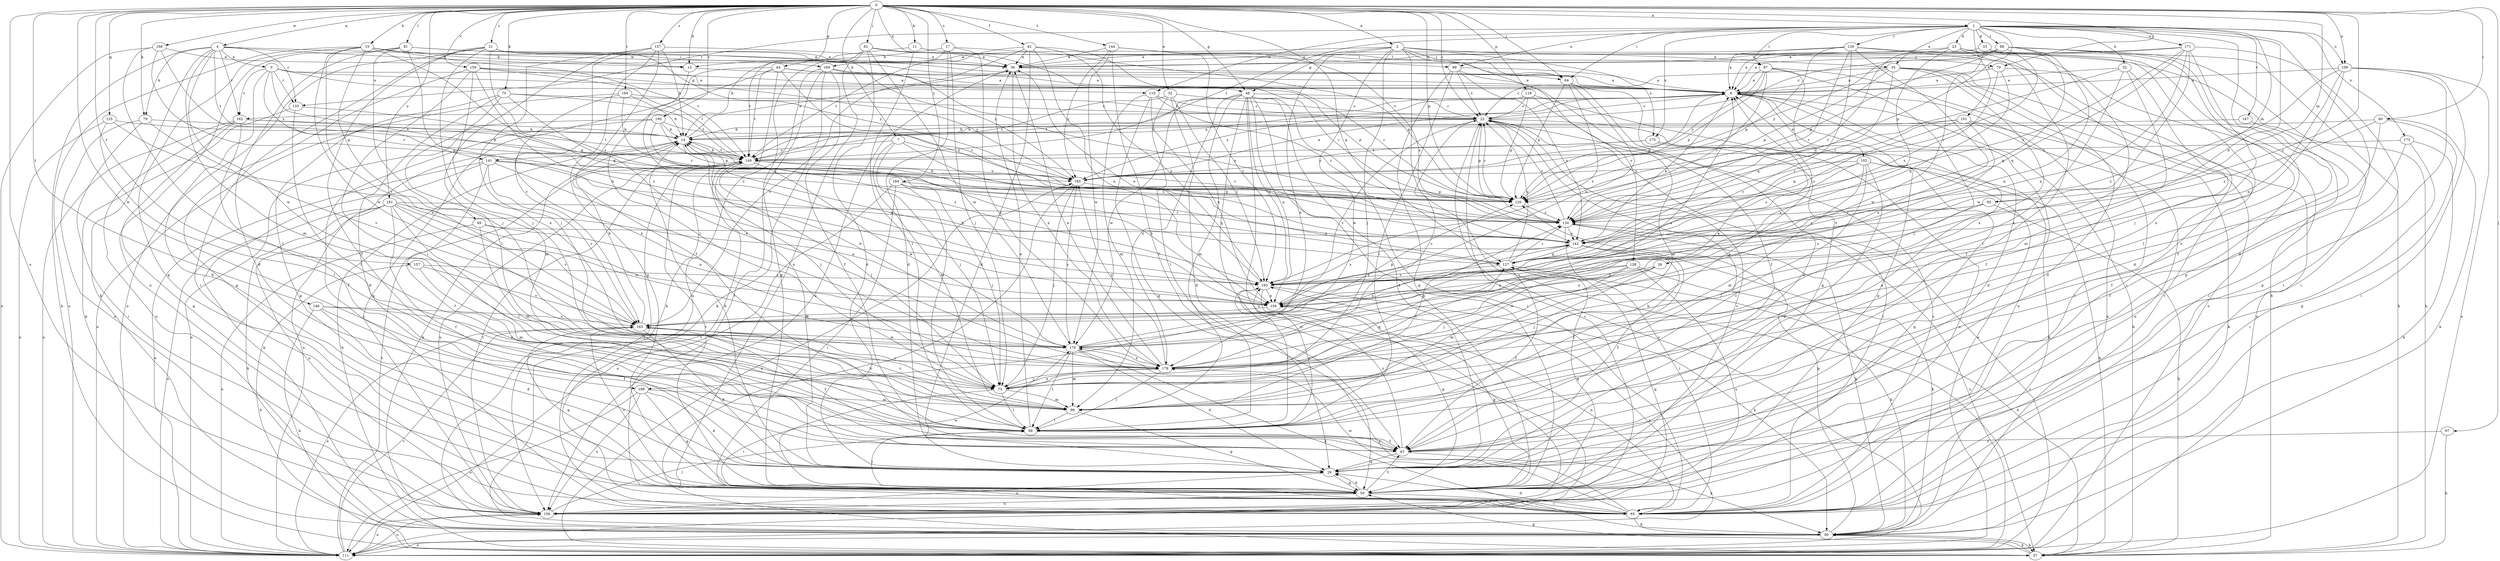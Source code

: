 strict digraph  {
0;
1;
2;
4;
5;
6;
7;
10;
11;
13;
14;
17;
21;
22;
23;
26;
29;
32;
33;
35;
36;
42;
43;
44;
48;
49;
50;
52;
57;
60;
61;
64;
65;
67;
70;
73;
75;
79;
80;
81;
86;
87;
88;
93;
96;
99;
101;
102;
104;
108;
110;
111;
119;
120;
125;
127;
130;
133;
134;
137;
138;
141;
142;
144;
146;
147;
149;
156;
157;
159;
160;
162;
163;
166;
168;
169;
170;
171;
173;
175;
178;
181;
184;
185;
190;
193;
0 -> 1  [label=a];
0 -> 2  [label=a];
0 -> 4  [label=a];
0 -> 7  [label=b];
0 -> 10  [label=b];
0 -> 11  [label=b];
0 -> 13  [label=b];
0 -> 17  [label=c];
0 -> 21  [label=c];
0 -> 22  [label=c];
0 -> 32  [label=e];
0 -> 42  [label=f];
0 -> 44  [label=g];
0 -> 48  [label=g];
0 -> 60  [label=i];
0 -> 61  [label=i];
0 -> 64  [label=i];
0 -> 67  [label=j];
0 -> 70  [label=j];
0 -> 75  [label=k];
0 -> 79  [label=k];
0 -> 81  [label=l];
0 -> 93  [label=m];
0 -> 99  [label=n];
0 -> 108  [label=o];
0 -> 119  [label=p];
0 -> 120  [label=p];
0 -> 125  [label=q];
0 -> 127  [label=q];
0 -> 137  [label=s];
0 -> 144  [label=t];
0 -> 146  [label=t];
0 -> 156  [label=u];
0 -> 157  [label=v];
0 -> 159  [label=v];
0 -> 160  [label=v];
0 -> 166  [label=w];
0 -> 168  [label=w];
0 -> 181  [label=y];
0 -> 184  [label=y];
0 -> 190  [label=z];
0 -> 193  [label=z];
1 -> 23  [label=d];
1 -> 26  [label=d];
1 -> 29  [label=d];
1 -> 33  [label=e];
1 -> 35  [label=e];
1 -> 52  [label=h];
1 -> 57  [label=h];
1 -> 64  [label=i];
1 -> 86  [label=l];
1 -> 87  [label=l];
1 -> 93  [label=m];
1 -> 99  [label=n];
1 -> 101  [label=n];
1 -> 108  [label=o];
1 -> 110  [label=o];
1 -> 120  [label=p];
1 -> 130  [label=r];
1 -> 133  [label=r];
1 -> 147  [label=t];
1 -> 149  [label=t];
1 -> 171  [label=x];
1 -> 173  [label=x];
1 -> 175  [label=x];
2 -> 35  [label=e];
2 -> 48  [label=g];
2 -> 57  [label=h];
2 -> 64  [label=i];
2 -> 70  [label=j];
2 -> 73  [label=j];
2 -> 138  [label=s];
2 -> 168  [label=w];
2 -> 169  [label=w];
2 -> 175  [label=x];
2 -> 178  [label=x];
4 -> 5  [label=a];
4 -> 13  [label=b];
4 -> 57  [label=h];
4 -> 79  [label=k];
4 -> 80  [label=k];
4 -> 96  [label=m];
4 -> 133  [label=r];
4 -> 149  [label=t];
4 -> 162  [label=v];
4 -> 169  [label=w];
4 -> 170  [label=w];
5 -> 6  [label=a];
5 -> 29  [label=d];
5 -> 48  [label=g];
5 -> 110  [label=o];
5 -> 120  [label=p];
5 -> 133  [label=r];
5 -> 141  [label=s];
5 -> 162  [label=v];
6 -> 22  [label=c];
6 -> 29  [label=d];
6 -> 57  [label=h];
6 -> 102  [label=n];
6 -> 120  [label=p];
6 -> 156  [label=u];
6 -> 162  [label=v];
6 -> 185  [label=y];
7 -> 73  [label=j];
7 -> 96  [label=m];
7 -> 134  [label=r];
7 -> 141  [label=s];
7 -> 142  [label=s];
10 -> 13  [label=b];
10 -> 49  [label=g];
10 -> 50  [label=g];
10 -> 64  [label=i];
10 -> 111  [label=o];
10 -> 127  [label=q];
10 -> 149  [label=t];
10 -> 163  [label=v];
10 -> 170  [label=w];
11 -> 64  [label=i];
11 -> 87  [label=l];
11 -> 88  [label=l];
11 -> 149  [label=t];
13 -> 6  [label=a];
13 -> 193  [label=z];
14 -> 36  [label=e];
14 -> 73  [label=j];
14 -> 80  [label=k];
14 -> 111  [label=o];
14 -> 149  [label=t];
17 -> 13  [label=b];
17 -> 14  [label=b];
17 -> 29  [label=d];
17 -> 73  [label=j];
17 -> 120  [label=p];
17 -> 178  [label=x];
21 -> 6  [label=a];
21 -> 36  [label=e];
21 -> 43  [label=f];
21 -> 65  [label=i];
21 -> 73  [label=j];
21 -> 111  [label=o];
21 -> 142  [label=s];
21 -> 185  [label=y];
22 -> 14  [label=b];
22 -> 65  [label=i];
22 -> 111  [label=o];
22 -> 120  [label=p];
22 -> 163  [label=v];
23 -> 36  [label=e];
23 -> 43  [label=f];
23 -> 57  [label=h];
23 -> 111  [label=o];
23 -> 134  [label=r];
23 -> 178  [label=x];
26 -> 73  [label=j];
26 -> 104  [label=n];
26 -> 170  [label=w];
26 -> 193  [label=z];
29 -> 6  [label=a];
29 -> 14  [label=b];
29 -> 22  [label=c];
29 -> 50  [label=g];
29 -> 156  [label=u];
32 -> 22  [label=c];
32 -> 29  [label=d];
32 -> 88  [label=l];
32 -> 149  [label=t];
32 -> 193  [label=z];
33 -> 29  [label=d];
33 -> 36  [label=e];
33 -> 50  [label=g];
33 -> 88  [label=l];
33 -> 170  [label=w];
35 -> 6  [label=a];
35 -> 22  [label=c];
35 -> 29  [label=d];
35 -> 65  [label=i];
35 -> 111  [label=o];
35 -> 120  [label=p];
35 -> 134  [label=r];
35 -> 178  [label=x];
36 -> 6  [label=a];
36 -> 156  [label=u];
36 -> 178  [label=x];
42 -> 29  [label=d];
42 -> 36  [label=e];
42 -> 104  [label=n];
42 -> 134  [label=r];
42 -> 149  [label=t];
42 -> 163  [label=v];
42 -> 193  [label=z];
43 -> 29  [label=d];
43 -> 80  [label=k];
43 -> 193  [label=z];
44 -> 6  [label=a];
44 -> 73  [label=j];
44 -> 80  [label=k];
44 -> 120  [label=p];
44 -> 134  [label=r];
44 -> 149  [label=t];
44 -> 156  [label=u];
48 -> 22  [label=c];
48 -> 29  [label=d];
48 -> 50  [label=g];
48 -> 65  [label=i];
48 -> 96  [label=m];
48 -> 104  [label=n];
48 -> 111  [label=o];
48 -> 156  [label=u];
48 -> 170  [label=w];
48 -> 178  [label=x];
48 -> 193  [label=z];
49 -> 96  [label=m];
49 -> 104  [label=n];
49 -> 111  [label=o];
49 -> 142  [label=s];
50 -> 22  [label=c];
50 -> 29  [label=d];
50 -> 43  [label=f];
50 -> 65  [label=i];
50 -> 88  [label=l];
50 -> 127  [label=q];
50 -> 149  [label=t];
50 -> 156  [label=u];
50 -> 163  [label=v];
50 -> 170  [label=w];
52 -> 6  [label=a];
52 -> 43  [label=f];
52 -> 96  [label=m];
52 -> 134  [label=r];
52 -> 178  [label=x];
57 -> 14  [label=b];
57 -> 50  [label=g];
57 -> 80  [label=k];
57 -> 185  [label=y];
60 -> 14  [label=b];
60 -> 50  [label=g];
60 -> 80  [label=k];
60 -> 142  [label=s];
60 -> 178  [label=x];
61 -> 29  [label=d];
61 -> 36  [label=e];
61 -> 50  [label=g];
61 -> 65  [label=i];
61 -> 134  [label=r];
61 -> 170  [label=w];
64 -> 29  [label=d];
64 -> 50  [label=g];
64 -> 104  [label=n];
64 -> 120  [label=p];
64 -> 193  [label=z];
65 -> 22  [label=c];
65 -> 29  [label=d];
65 -> 80  [label=k];
65 -> 104  [label=n];
65 -> 149  [label=t];
65 -> 170  [label=w];
65 -> 178  [label=x];
67 -> 43  [label=f];
67 -> 57  [label=h];
70 -> 6  [label=a];
70 -> 65  [label=i];
70 -> 127  [label=q];
70 -> 142  [label=s];
73 -> 65  [label=i];
73 -> 88  [label=l];
73 -> 96  [label=m];
73 -> 127  [label=q];
73 -> 163  [label=v];
73 -> 178  [label=x];
75 -> 22  [label=c];
75 -> 29  [label=d];
75 -> 50  [label=g];
75 -> 96  [label=m];
75 -> 149  [label=t];
75 -> 178  [label=x];
79 -> 14  [label=b];
79 -> 65  [label=i];
79 -> 156  [label=u];
79 -> 163  [label=v];
80 -> 6  [label=a];
80 -> 57  [label=h];
80 -> 111  [label=o];
80 -> 120  [label=p];
81 -> 29  [label=d];
81 -> 36  [label=e];
81 -> 73  [label=j];
81 -> 104  [label=n];
81 -> 156  [label=u];
81 -> 185  [label=y];
86 -> 6  [label=a];
86 -> 22  [label=c];
86 -> 36  [label=e];
86 -> 43  [label=f];
86 -> 65  [label=i];
86 -> 88  [label=l];
86 -> 104  [label=n];
86 -> 120  [label=p];
86 -> 127  [label=q];
86 -> 134  [label=r];
86 -> 185  [label=y];
87 -> 6  [label=a];
87 -> 65  [label=i];
87 -> 73  [label=j];
87 -> 120  [label=p];
87 -> 127  [label=q];
87 -> 134  [label=r];
87 -> 185  [label=y];
88 -> 36  [label=e];
88 -> 43  [label=f];
88 -> 193  [label=z];
93 -> 57  [label=h];
93 -> 134  [label=r];
93 -> 142  [label=s];
93 -> 193  [label=z];
96 -> 6  [label=a];
96 -> 50  [label=g];
96 -> 88  [label=l];
96 -> 134  [label=r];
96 -> 163  [label=v];
99 -> 6  [label=a];
99 -> 22  [label=c];
99 -> 43  [label=f];
99 -> 50  [label=g];
99 -> 88  [label=l];
99 -> 142  [label=s];
101 -> 14  [label=b];
101 -> 80  [label=k];
101 -> 134  [label=r];
101 -> 142  [label=s];
101 -> 156  [label=u];
101 -> 163  [label=v];
102 -> 29  [label=d];
102 -> 50  [label=g];
102 -> 57  [label=h];
102 -> 88  [label=l];
102 -> 96  [label=m];
102 -> 120  [label=p];
102 -> 142  [label=s];
102 -> 185  [label=y];
104 -> 14  [label=b];
104 -> 50  [label=g];
104 -> 142  [label=s];
104 -> 163  [label=v];
108 -> 6  [label=a];
108 -> 50  [label=g];
108 -> 65  [label=i];
108 -> 104  [label=n];
108 -> 111  [label=o];
108 -> 178  [label=x];
108 -> 193  [label=z];
110 -> 22  [label=c];
110 -> 50  [label=g];
110 -> 96  [label=m];
110 -> 104  [label=n];
110 -> 134  [label=r];
111 -> 22  [label=c];
111 -> 134  [label=r];
111 -> 149  [label=t];
111 -> 156  [label=u];
111 -> 163  [label=v];
111 -> 193  [label=z];
119 -> 22  [label=c];
119 -> 50  [label=g];
119 -> 96  [label=m];
119 -> 120  [label=p];
119 -> 149  [label=t];
120 -> 14  [label=b];
120 -> 22  [label=c];
120 -> 134  [label=r];
125 -> 14  [label=b];
125 -> 88  [label=l];
125 -> 104  [label=n];
125 -> 111  [label=o];
127 -> 22  [label=c];
127 -> 43  [label=f];
127 -> 57  [label=h];
127 -> 134  [label=r];
127 -> 193  [label=z];
130 -> 6  [label=a];
130 -> 36  [label=e];
130 -> 57  [label=h];
130 -> 65  [label=i];
130 -> 120  [label=p];
130 -> 134  [label=r];
130 -> 163  [label=v];
130 -> 178  [label=x];
133 -> 80  [label=k];
133 -> 88  [label=l];
133 -> 120  [label=p];
134 -> 22  [label=c];
134 -> 65  [label=i];
134 -> 80  [label=k];
134 -> 111  [label=o];
134 -> 142  [label=s];
137 -> 14  [label=b];
137 -> 36  [label=e];
137 -> 43  [label=f];
137 -> 50  [label=g];
137 -> 73  [label=j];
137 -> 88  [label=l];
137 -> 163  [label=v];
138 -> 73  [label=j];
138 -> 80  [label=k];
138 -> 96  [label=m];
138 -> 104  [label=n];
138 -> 156  [label=u];
138 -> 193  [label=z];
141 -> 43  [label=f];
141 -> 80  [label=k];
141 -> 111  [label=o];
141 -> 127  [label=q];
141 -> 163  [label=v];
141 -> 178  [label=x];
141 -> 185  [label=y];
142 -> 6  [label=a];
142 -> 43  [label=f];
142 -> 80  [label=k];
142 -> 88  [label=l];
142 -> 127  [label=q];
144 -> 36  [label=e];
144 -> 43  [label=f];
144 -> 142  [label=s];
144 -> 170  [label=w];
144 -> 185  [label=y];
144 -> 193  [label=z];
146 -> 29  [label=d];
146 -> 43  [label=f];
146 -> 57  [label=h];
146 -> 163  [label=v];
146 -> 178  [label=x];
147 -> 14  [label=b];
147 -> 43  [label=f];
149 -> 6  [label=a];
149 -> 14  [label=b];
149 -> 29  [label=d];
149 -> 65  [label=i];
149 -> 73  [label=j];
149 -> 104  [label=n];
149 -> 156  [label=u];
149 -> 170  [label=w];
149 -> 185  [label=y];
156 -> 22  [label=c];
156 -> 88  [label=l];
156 -> 111  [label=o];
156 -> 127  [label=q];
156 -> 149  [label=t];
157 -> 57  [label=h];
157 -> 96  [label=m];
157 -> 163  [label=v];
157 -> 193  [label=z];
159 -> 6  [label=a];
159 -> 50  [label=g];
159 -> 88  [label=l];
159 -> 149  [label=t];
159 -> 178  [label=x];
159 -> 185  [label=y];
159 -> 193  [label=z];
160 -> 14  [label=b];
160 -> 22  [label=c];
160 -> 111  [label=o];
160 -> 134  [label=r];
160 -> 178  [label=x];
162 -> 14  [label=b];
162 -> 43  [label=f];
162 -> 50  [label=g];
162 -> 111  [label=o];
162 -> 149  [label=t];
162 -> 156  [label=u];
163 -> 14  [label=b];
163 -> 29  [label=d];
163 -> 43  [label=f];
163 -> 50  [label=g];
163 -> 111  [label=o];
163 -> 120  [label=p];
163 -> 170  [label=w];
166 -> 36  [label=e];
166 -> 88  [label=l];
166 -> 111  [label=o];
166 -> 134  [label=r];
166 -> 142  [label=s];
168 -> 29  [label=d];
168 -> 50  [label=g];
168 -> 96  [label=m];
168 -> 111  [label=o];
168 -> 156  [label=u];
169 -> 6  [label=a];
169 -> 43  [label=f];
169 -> 65  [label=i];
169 -> 80  [label=k];
169 -> 142  [label=s];
169 -> 156  [label=u];
170 -> 6  [label=a];
170 -> 14  [label=b];
170 -> 29  [label=d];
170 -> 80  [label=k];
170 -> 88  [label=l];
170 -> 96  [label=m];
170 -> 142  [label=s];
170 -> 178  [label=x];
170 -> 185  [label=y];
171 -> 6  [label=a];
171 -> 36  [label=e];
171 -> 65  [label=i];
171 -> 73  [label=j];
171 -> 104  [label=n];
171 -> 127  [label=q];
171 -> 134  [label=r];
171 -> 170  [label=w];
173 -> 43  [label=f];
173 -> 65  [label=i];
173 -> 80  [label=k];
173 -> 149  [label=t];
175 -> 80  [label=k];
175 -> 149  [label=t];
175 -> 156  [label=u];
175 -> 185  [label=y];
178 -> 6  [label=a];
178 -> 22  [label=c];
178 -> 36  [label=e];
178 -> 73  [label=j];
178 -> 88  [label=l];
178 -> 185  [label=y];
181 -> 43  [label=f];
181 -> 80  [label=k];
181 -> 88  [label=l];
181 -> 104  [label=n];
181 -> 111  [label=o];
181 -> 134  [label=r];
181 -> 156  [label=u];
181 -> 163  [label=v];
181 -> 170  [label=w];
184 -> 65  [label=i];
184 -> 73  [label=j];
184 -> 88  [label=l];
184 -> 111  [label=o];
184 -> 120  [label=p];
184 -> 127  [label=q];
185 -> 6  [label=a];
185 -> 57  [label=h];
185 -> 73  [label=j];
185 -> 120  [label=p];
190 -> 14  [label=b];
190 -> 65  [label=i];
190 -> 111  [label=o];
190 -> 120  [label=p];
190 -> 185  [label=y];
190 -> 193  [label=z];
193 -> 36  [label=e];
193 -> 50  [label=g];
193 -> 80  [label=k];
193 -> 88  [label=l];
193 -> 104  [label=n];
193 -> 142  [label=s];
}
